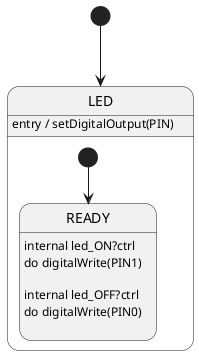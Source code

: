 @startuml
[*] --> LED
state LED{
state READY{
	READY : internal led_ON?ctrl\ndo digitalWrite(PIN1)\n
	READY : internal led_OFF?ctrl\ndo digitalWrite(PIN0)\n
}
[*] --> READY
	LED : entry / setDigitalOutput(PIN)

}
@enduml
